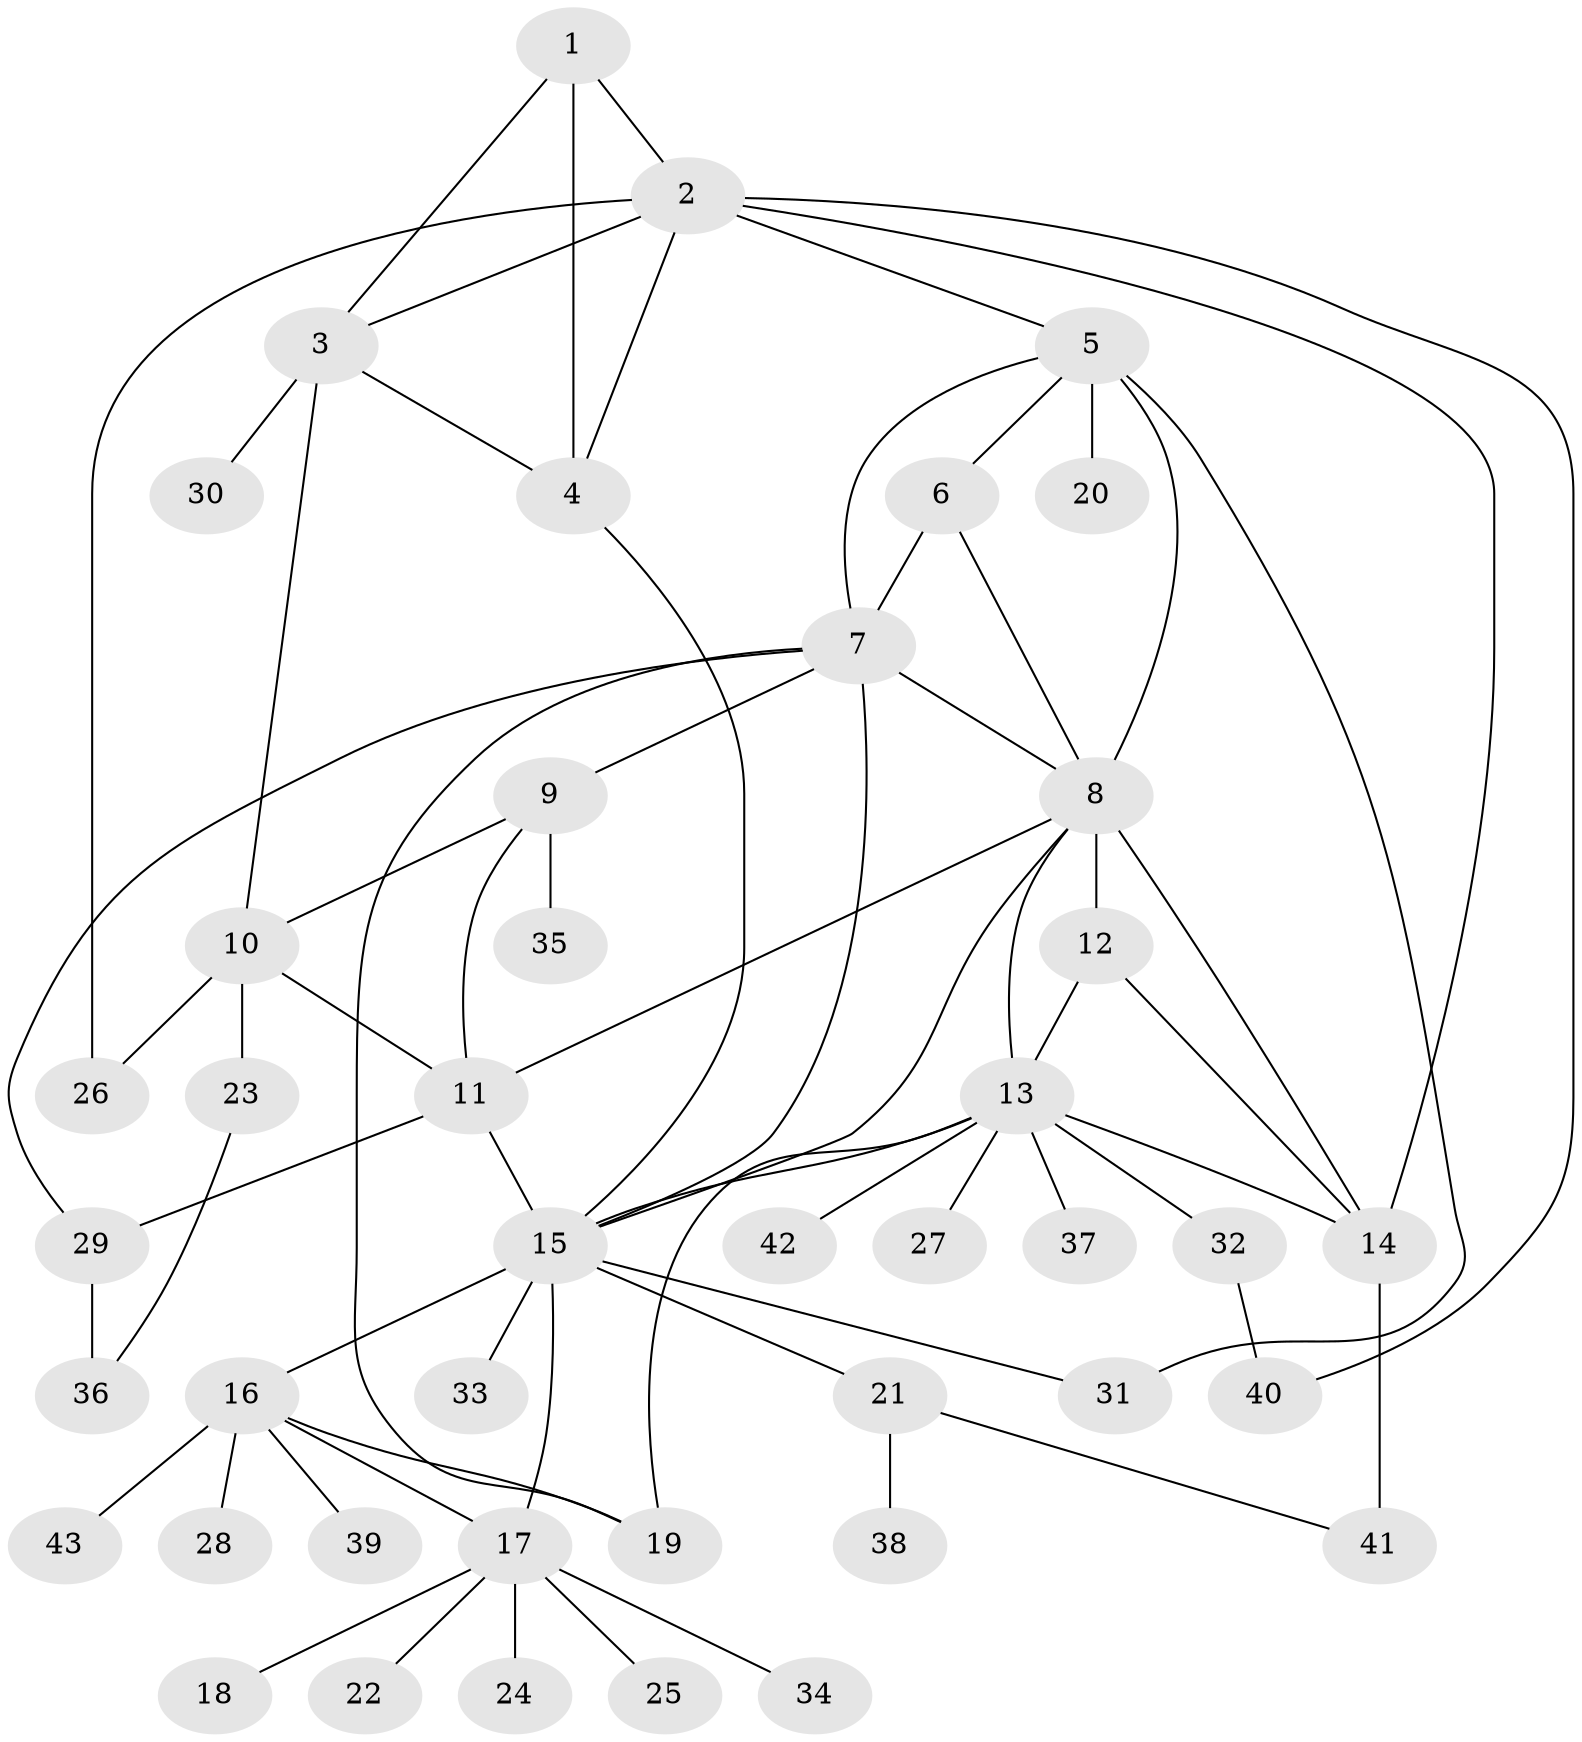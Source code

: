 // original degree distribution, {5: 0.046511627906976744, 8: 0.06976744186046512, 4: 0.05813953488372093, 7: 0.011627906976744186, 9: 0.023255813953488372, 10: 0.023255813953488372, 11: 0.011627906976744186, 1: 0.5465116279069767, 2: 0.1511627906976744, 3: 0.05813953488372093}
// Generated by graph-tools (version 1.1) at 2025/37/03/09/25 02:37:22]
// undirected, 43 vertices, 68 edges
graph export_dot {
graph [start="1"]
  node [color=gray90,style=filled];
  1;
  2;
  3;
  4;
  5;
  6;
  7;
  8;
  9;
  10;
  11;
  12;
  13;
  14;
  15;
  16;
  17;
  18;
  19;
  20;
  21;
  22;
  23;
  24;
  25;
  26;
  27;
  28;
  29;
  30;
  31;
  32;
  33;
  34;
  35;
  36;
  37;
  38;
  39;
  40;
  41;
  42;
  43;
  1 -- 2 [weight=1.0];
  1 -- 3 [weight=1.0];
  1 -- 4 [weight=2.0];
  2 -- 3 [weight=1.0];
  2 -- 4 [weight=1.0];
  2 -- 5 [weight=1.0];
  2 -- 14 [weight=1.0];
  2 -- 26 [weight=1.0];
  2 -- 40 [weight=1.0];
  3 -- 4 [weight=1.0];
  3 -- 10 [weight=1.0];
  3 -- 30 [weight=3.0];
  4 -- 15 [weight=1.0];
  5 -- 6 [weight=1.0];
  5 -- 7 [weight=1.0];
  5 -- 8 [weight=1.0];
  5 -- 20 [weight=1.0];
  5 -- 31 [weight=2.0];
  6 -- 7 [weight=2.0];
  6 -- 8 [weight=1.0];
  7 -- 8 [weight=1.0];
  7 -- 9 [weight=1.0];
  7 -- 15 [weight=1.0];
  7 -- 19 [weight=1.0];
  7 -- 29 [weight=1.0];
  8 -- 11 [weight=1.0];
  8 -- 12 [weight=5.0];
  8 -- 13 [weight=1.0];
  8 -- 14 [weight=1.0];
  8 -- 15 [weight=1.0];
  9 -- 10 [weight=1.0];
  9 -- 11 [weight=2.0];
  9 -- 35 [weight=4.0];
  10 -- 11 [weight=2.0];
  10 -- 23 [weight=1.0];
  10 -- 26 [weight=4.0];
  11 -- 15 [weight=1.0];
  11 -- 29 [weight=1.0];
  12 -- 13 [weight=1.0];
  12 -- 14 [weight=1.0];
  13 -- 14 [weight=1.0];
  13 -- 15 [weight=2.0];
  13 -- 19 [weight=1.0];
  13 -- 27 [weight=1.0];
  13 -- 32 [weight=1.0];
  13 -- 37 [weight=1.0];
  13 -- 42 [weight=1.0];
  14 -- 41 [weight=3.0];
  15 -- 16 [weight=2.0];
  15 -- 17 [weight=2.0];
  15 -- 21 [weight=1.0];
  15 -- 31 [weight=1.0];
  15 -- 33 [weight=1.0];
  16 -- 17 [weight=1.0];
  16 -- 19 [weight=1.0];
  16 -- 28 [weight=1.0];
  16 -- 39 [weight=1.0];
  16 -- 43 [weight=1.0];
  17 -- 18 [weight=1.0];
  17 -- 22 [weight=1.0];
  17 -- 24 [weight=1.0];
  17 -- 25 [weight=1.0];
  17 -- 34 [weight=1.0];
  21 -- 38 [weight=2.0];
  21 -- 41 [weight=1.0];
  23 -- 36 [weight=1.0];
  29 -- 36 [weight=1.0];
  32 -- 40 [weight=1.0];
}
